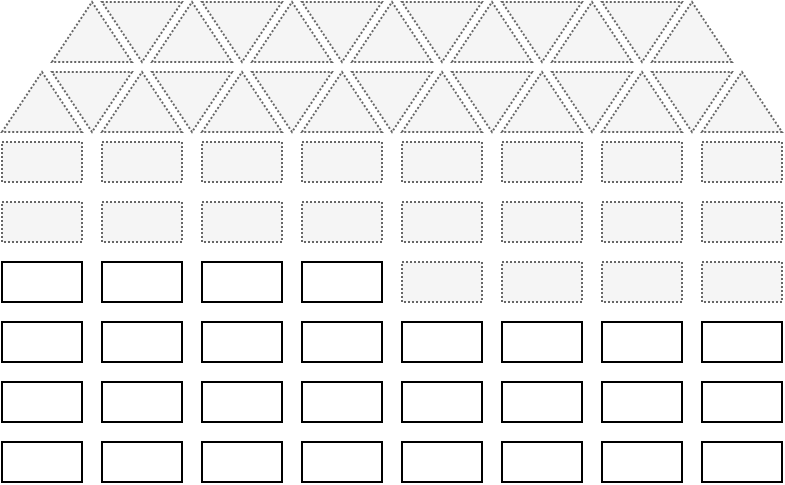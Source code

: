 <mxfile version="20.7.4" type="device"><diagram id="g90ayotOni0DklmD1vrO" name="Page-1"><mxGraphModel dx="992" dy="633" grid="1" gridSize="10" guides="1" tooltips="1" connect="1" arrows="1" fold="1" page="1" pageScale="1" pageWidth="850" pageHeight="1100" math="0" shadow="0"><root><mxCell id="0"/><mxCell id="1" parent="0"/><mxCell id="jlVIBb8CvAJkzaCfpYdi-1" value="" style="rounded=0;whiteSpace=wrap;html=1;" vertex="1" parent="1"><mxGeometry x="80" y="320" width="40" height="20" as="geometry"/></mxCell><mxCell id="jlVIBb8CvAJkzaCfpYdi-2" value="" style="rounded=0;whiteSpace=wrap;html=1;" vertex="1" parent="1"><mxGeometry x="130" y="320" width="40" height="20" as="geometry"/></mxCell><mxCell id="jlVIBb8CvAJkzaCfpYdi-3" value="" style="rounded=0;whiteSpace=wrap;html=1;" vertex="1" parent="1"><mxGeometry x="180" y="320" width="40" height="20" as="geometry"/></mxCell><mxCell id="jlVIBb8CvAJkzaCfpYdi-4" value="" style="rounded=0;whiteSpace=wrap;html=1;" vertex="1" parent="1"><mxGeometry x="230" y="320" width="40" height="20" as="geometry"/></mxCell><mxCell id="jlVIBb8CvAJkzaCfpYdi-5" value="" style="rounded=0;whiteSpace=wrap;html=1;" vertex="1" parent="1"><mxGeometry x="280" y="320" width="40" height="20" as="geometry"/></mxCell><mxCell id="jlVIBb8CvAJkzaCfpYdi-6" value="" style="rounded=0;whiteSpace=wrap;html=1;" vertex="1" parent="1"><mxGeometry x="330" y="320" width="40" height="20" as="geometry"/></mxCell><mxCell id="jlVIBb8CvAJkzaCfpYdi-7" value="" style="rounded=0;whiteSpace=wrap;html=1;" vertex="1" parent="1"><mxGeometry x="380" y="320" width="40" height="20" as="geometry"/></mxCell><mxCell id="jlVIBb8CvAJkzaCfpYdi-8" value="" style="rounded=0;whiteSpace=wrap;html=1;" vertex="1" parent="1"><mxGeometry x="430" y="320" width="40" height="20" as="geometry"/></mxCell><mxCell id="jlVIBb8CvAJkzaCfpYdi-9" value="" style="rounded=0;whiteSpace=wrap;html=1;" vertex="1" parent="1"><mxGeometry x="80" y="290" width="40" height="20" as="geometry"/></mxCell><mxCell id="jlVIBb8CvAJkzaCfpYdi-10" value="" style="rounded=0;whiteSpace=wrap;html=1;" vertex="1" parent="1"><mxGeometry x="130" y="290" width="40" height="20" as="geometry"/></mxCell><mxCell id="jlVIBb8CvAJkzaCfpYdi-11" value="" style="rounded=0;whiteSpace=wrap;html=1;" vertex="1" parent="1"><mxGeometry x="180" y="290" width="40" height="20" as="geometry"/></mxCell><mxCell id="jlVIBb8CvAJkzaCfpYdi-12" value="" style="rounded=0;whiteSpace=wrap;html=1;" vertex="1" parent="1"><mxGeometry x="230" y="290" width="40" height="20" as="geometry"/></mxCell><mxCell id="jlVIBb8CvAJkzaCfpYdi-13" value="" style="rounded=0;whiteSpace=wrap;html=1;" vertex="1" parent="1"><mxGeometry x="280" y="290" width="40" height="20" as="geometry"/></mxCell><mxCell id="jlVIBb8CvAJkzaCfpYdi-14" value="" style="rounded=0;whiteSpace=wrap;html=1;" vertex="1" parent="1"><mxGeometry x="330" y="290" width="40" height="20" as="geometry"/></mxCell><mxCell id="jlVIBb8CvAJkzaCfpYdi-15" value="" style="rounded=0;whiteSpace=wrap;html=1;" vertex="1" parent="1"><mxGeometry x="380" y="290" width="40" height="20" as="geometry"/></mxCell><mxCell id="jlVIBb8CvAJkzaCfpYdi-16" value="" style="rounded=0;whiteSpace=wrap;html=1;" vertex="1" parent="1"><mxGeometry x="430" y="290" width="40" height="20" as="geometry"/></mxCell><mxCell id="jlVIBb8CvAJkzaCfpYdi-17" value="" style="rounded=0;whiteSpace=wrap;html=1;" vertex="1" parent="1"><mxGeometry x="80" y="260" width="40" height="20" as="geometry"/></mxCell><mxCell id="jlVIBb8CvAJkzaCfpYdi-18" value="" style="rounded=0;whiteSpace=wrap;html=1;" vertex="1" parent="1"><mxGeometry x="130" y="260" width="40" height="20" as="geometry"/></mxCell><mxCell id="jlVIBb8CvAJkzaCfpYdi-19" value="" style="rounded=0;whiteSpace=wrap;html=1;" vertex="1" parent="1"><mxGeometry x="180" y="260" width="40" height="20" as="geometry"/></mxCell><mxCell id="jlVIBb8CvAJkzaCfpYdi-20" value="" style="rounded=0;whiteSpace=wrap;html=1;" vertex="1" parent="1"><mxGeometry x="230" y="260" width="40" height="20" as="geometry"/></mxCell><mxCell id="jlVIBb8CvAJkzaCfpYdi-21" value="" style="rounded=0;whiteSpace=wrap;html=1;" vertex="1" parent="1"><mxGeometry x="280" y="260" width="40" height="20" as="geometry"/></mxCell><mxCell id="jlVIBb8CvAJkzaCfpYdi-22" value="" style="rounded=0;whiteSpace=wrap;html=1;" vertex="1" parent="1"><mxGeometry x="330" y="260" width="40" height="20" as="geometry"/></mxCell><mxCell id="jlVIBb8CvAJkzaCfpYdi-23" value="" style="rounded=0;whiteSpace=wrap;html=1;" vertex="1" parent="1"><mxGeometry x="380" y="260" width="40" height="20" as="geometry"/></mxCell><mxCell id="jlVIBb8CvAJkzaCfpYdi-24" value="" style="rounded=0;whiteSpace=wrap;html=1;" vertex="1" parent="1"><mxGeometry x="430" y="260" width="40" height="20" as="geometry"/></mxCell><mxCell id="jlVIBb8CvAJkzaCfpYdi-25" value="" style="rounded=0;whiteSpace=wrap;html=1;" vertex="1" parent="1"><mxGeometry x="80" y="230" width="40" height="20" as="geometry"/></mxCell><mxCell id="jlVIBb8CvAJkzaCfpYdi-26" value="" style="rounded=0;whiteSpace=wrap;html=1;" vertex="1" parent="1"><mxGeometry x="130" y="230" width="40" height="20" as="geometry"/></mxCell><mxCell id="jlVIBb8CvAJkzaCfpYdi-27" value="" style="rounded=0;whiteSpace=wrap;html=1;" vertex="1" parent="1"><mxGeometry x="180" y="230" width="40" height="20" as="geometry"/></mxCell><mxCell id="jlVIBb8CvAJkzaCfpYdi-28" value="" style="rounded=0;whiteSpace=wrap;html=1;" vertex="1" parent="1"><mxGeometry x="230" y="230" width="40" height="20" as="geometry"/></mxCell><mxCell id="jlVIBb8CvAJkzaCfpYdi-33" value="" style="rounded=0;whiteSpace=wrap;html=1;fillColor=#f5f5f5;fontColor=#333333;strokeColor=#666666;dashed=1;dashPattern=1 1;" vertex="1" parent="1"><mxGeometry x="280" y="230" width="40" height="20" as="geometry"/></mxCell><mxCell id="jlVIBb8CvAJkzaCfpYdi-34" value="" style="rounded=0;whiteSpace=wrap;html=1;fillColor=#f5f5f5;fontColor=#333333;strokeColor=#666666;dashed=1;dashPattern=1 1;" vertex="1" parent="1"><mxGeometry x="330" y="230" width="40" height="20" as="geometry"/></mxCell><mxCell id="jlVIBb8CvAJkzaCfpYdi-35" value="" style="rounded=0;whiteSpace=wrap;html=1;fillColor=#f5f5f5;fontColor=#333333;strokeColor=#666666;dashed=1;dashPattern=1 1;" vertex="1" parent="1"><mxGeometry x="380" y="230" width="40" height="20" as="geometry"/></mxCell><mxCell id="jlVIBb8CvAJkzaCfpYdi-36" value="" style="rounded=0;whiteSpace=wrap;html=1;fillColor=#f5f5f5;fontColor=#333333;strokeColor=#666666;dashed=1;dashPattern=1 1;" vertex="1" parent="1"><mxGeometry x="430" y="230" width="40" height="20" as="geometry"/></mxCell><mxCell id="jlVIBb8CvAJkzaCfpYdi-37" value="" style="rounded=0;whiteSpace=wrap;html=1;fillColor=#f5f5f5;fontColor=#333333;strokeColor=#666666;dashed=1;dashPattern=1 1;" vertex="1" parent="1"><mxGeometry x="80" y="200" width="40" height="20" as="geometry"/></mxCell><mxCell id="jlVIBb8CvAJkzaCfpYdi-38" value="" style="rounded=0;whiteSpace=wrap;html=1;fillColor=#f5f5f5;fontColor=#333333;strokeColor=#666666;dashed=1;dashPattern=1 1;" vertex="1" parent="1"><mxGeometry x="130" y="200" width="40" height="20" as="geometry"/></mxCell><mxCell id="jlVIBb8CvAJkzaCfpYdi-39" value="" style="rounded=0;whiteSpace=wrap;html=1;fillColor=#f5f5f5;fontColor=#333333;strokeColor=#666666;dashed=1;dashPattern=1 1;" vertex="1" parent="1"><mxGeometry x="180" y="200" width="40" height="20" as="geometry"/></mxCell><mxCell id="jlVIBb8CvAJkzaCfpYdi-40" value="" style="rounded=0;whiteSpace=wrap;html=1;fillColor=#f5f5f5;fontColor=#333333;strokeColor=#666666;dashed=1;dashPattern=1 1;" vertex="1" parent="1"><mxGeometry x="230" y="200" width="40" height="20" as="geometry"/></mxCell><mxCell id="jlVIBb8CvAJkzaCfpYdi-41" value="" style="rounded=0;whiteSpace=wrap;html=1;fillColor=#f5f5f5;fontColor=#333333;strokeColor=#666666;dashed=1;dashPattern=1 1;" vertex="1" parent="1"><mxGeometry x="280" y="200" width="40" height="20" as="geometry"/></mxCell><mxCell id="jlVIBb8CvAJkzaCfpYdi-42" value="" style="rounded=0;whiteSpace=wrap;html=1;fillColor=#f5f5f5;fontColor=#333333;strokeColor=#666666;dashed=1;dashPattern=1 1;" vertex="1" parent="1"><mxGeometry x="330" y="200" width="40" height="20" as="geometry"/></mxCell><mxCell id="jlVIBb8CvAJkzaCfpYdi-43" value="" style="rounded=0;whiteSpace=wrap;html=1;fillColor=#f5f5f5;fontColor=#333333;strokeColor=#666666;dashed=1;dashPattern=1 1;" vertex="1" parent="1"><mxGeometry x="380" y="200" width="40" height="20" as="geometry"/></mxCell><mxCell id="jlVIBb8CvAJkzaCfpYdi-44" value="" style="rounded=0;whiteSpace=wrap;html=1;fillColor=#f5f5f5;fontColor=#333333;strokeColor=#666666;dashed=1;dashPattern=1 1;" vertex="1" parent="1"><mxGeometry x="430" y="200" width="40" height="20" as="geometry"/></mxCell><mxCell id="jlVIBb8CvAJkzaCfpYdi-45" value="" style="rounded=0;whiteSpace=wrap;html=1;fillColor=#f5f5f5;fontColor=#333333;strokeColor=#666666;dashed=1;dashPattern=1 1;" vertex="1" parent="1"><mxGeometry x="80" y="170" width="40" height="20" as="geometry"/></mxCell><mxCell id="jlVIBb8CvAJkzaCfpYdi-46" value="" style="rounded=0;whiteSpace=wrap;html=1;fillColor=#f5f5f5;fontColor=#333333;strokeColor=#666666;dashed=1;dashPattern=1 1;" vertex="1" parent="1"><mxGeometry x="130" y="170" width="40" height="20" as="geometry"/></mxCell><mxCell id="jlVIBb8CvAJkzaCfpYdi-47" value="" style="rounded=0;whiteSpace=wrap;html=1;fillColor=#f5f5f5;fontColor=#333333;strokeColor=#666666;dashed=1;dashPattern=1 1;" vertex="1" parent="1"><mxGeometry x="180" y="170" width="40" height="20" as="geometry"/></mxCell><mxCell id="jlVIBb8CvAJkzaCfpYdi-48" value="" style="rounded=0;whiteSpace=wrap;html=1;fillColor=#f5f5f5;fontColor=#333333;strokeColor=#666666;dashed=1;dashPattern=1 1;" vertex="1" parent="1"><mxGeometry x="230" y="170" width="40" height="20" as="geometry"/></mxCell><mxCell id="jlVIBb8CvAJkzaCfpYdi-49" value="" style="rounded=0;whiteSpace=wrap;html=1;fillColor=#f5f5f5;fontColor=#333333;strokeColor=#666666;dashed=1;dashPattern=1 1;" vertex="1" parent="1"><mxGeometry x="280" y="170" width="40" height="20" as="geometry"/></mxCell><mxCell id="jlVIBb8CvAJkzaCfpYdi-50" value="" style="rounded=0;whiteSpace=wrap;html=1;fillColor=#f5f5f5;fontColor=#333333;strokeColor=#666666;dashed=1;dashPattern=1 1;" vertex="1" parent="1"><mxGeometry x="330" y="170" width="40" height="20" as="geometry"/></mxCell><mxCell id="jlVIBb8CvAJkzaCfpYdi-51" value="" style="rounded=0;whiteSpace=wrap;html=1;fillColor=#f5f5f5;fontColor=#333333;strokeColor=#666666;dashed=1;dashPattern=1 1;" vertex="1" parent="1"><mxGeometry x="380" y="170" width="40" height="20" as="geometry"/></mxCell><mxCell id="jlVIBb8CvAJkzaCfpYdi-52" value="" style="rounded=0;whiteSpace=wrap;html=1;fillColor=#f5f5f5;fontColor=#333333;strokeColor=#666666;dashed=1;dashPattern=1 1;" vertex="1" parent="1"><mxGeometry x="430" y="170" width="40" height="20" as="geometry"/></mxCell><mxCell id="jlVIBb8CvAJkzaCfpYdi-53" value="" style="triangle;whiteSpace=wrap;html=1;rotation=-90;fillColor=#f5f5f5;fontColor=#333333;strokeColor=#666666;dashed=1;dashPattern=1 1;" vertex="1" parent="1"><mxGeometry x="85" y="130" width="30" height="40" as="geometry"/></mxCell><mxCell id="jlVIBb8CvAJkzaCfpYdi-54" value="" style="triangle;whiteSpace=wrap;html=1;rotation=90;fillColor=#f5f5f5;fontColor=#333333;strokeColor=#666666;dashed=1;dashPattern=1 1;" vertex="1" parent="1"><mxGeometry x="110" y="130" width="30" height="40" as="geometry"/></mxCell><mxCell id="jlVIBb8CvAJkzaCfpYdi-55" value="" style="triangle;whiteSpace=wrap;html=1;rotation=-90;fillColor=#f5f5f5;fontColor=#333333;strokeColor=#666666;dashed=1;dashPattern=1 1;" vertex="1" parent="1"><mxGeometry x="135" y="130" width="30" height="40" as="geometry"/></mxCell><mxCell id="jlVIBb8CvAJkzaCfpYdi-56" value="" style="triangle;whiteSpace=wrap;html=1;rotation=90;fillColor=#f5f5f5;fontColor=#333333;strokeColor=#666666;dashed=1;dashPattern=1 1;" vertex="1" parent="1"><mxGeometry x="160" y="130" width="30" height="40" as="geometry"/></mxCell><mxCell id="jlVIBb8CvAJkzaCfpYdi-57" value="" style="triangle;whiteSpace=wrap;html=1;rotation=-90;fillColor=#f5f5f5;fontColor=#333333;strokeColor=#666666;dashed=1;dashPattern=1 1;" vertex="1" parent="1"><mxGeometry x="185" y="130" width="30" height="40" as="geometry"/></mxCell><mxCell id="jlVIBb8CvAJkzaCfpYdi-58" value="" style="triangle;whiteSpace=wrap;html=1;rotation=90;fillColor=#f5f5f5;fontColor=#333333;strokeColor=#666666;dashed=1;dashPattern=1 1;" vertex="1" parent="1"><mxGeometry x="210" y="130" width="30" height="40" as="geometry"/></mxCell><mxCell id="jlVIBb8CvAJkzaCfpYdi-59" value="" style="triangle;whiteSpace=wrap;html=1;rotation=-90;fillColor=#f5f5f5;fontColor=#333333;strokeColor=#666666;dashed=1;dashPattern=1 1;" vertex="1" parent="1"><mxGeometry x="235" y="130" width="30" height="40" as="geometry"/></mxCell><mxCell id="jlVIBb8CvAJkzaCfpYdi-60" value="" style="triangle;whiteSpace=wrap;html=1;rotation=90;fillColor=#f5f5f5;fontColor=#333333;strokeColor=#666666;dashed=1;dashPattern=1 1;" vertex="1" parent="1"><mxGeometry x="260" y="130" width="30" height="40" as="geometry"/></mxCell><mxCell id="jlVIBb8CvAJkzaCfpYdi-61" value="" style="triangle;whiteSpace=wrap;html=1;rotation=-90;fillColor=#f5f5f5;fontColor=#333333;strokeColor=#666666;dashed=1;dashPattern=1 1;" vertex="1" parent="1"><mxGeometry x="285" y="130" width="30" height="40" as="geometry"/></mxCell><mxCell id="jlVIBb8CvAJkzaCfpYdi-62" value="" style="triangle;whiteSpace=wrap;html=1;rotation=90;fillColor=#f5f5f5;fontColor=#333333;strokeColor=#666666;dashed=1;dashPattern=1 1;" vertex="1" parent="1"><mxGeometry x="310" y="130" width="30" height="40" as="geometry"/></mxCell><mxCell id="jlVIBb8CvAJkzaCfpYdi-63" value="" style="triangle;whiteSpace=wrap;html=1;rotation=-90;fillColor=#f5f5f5;fontColor=#333333;strokeColor=#666666;dashed=1;dashPattern=1 1;" vertex="1" parent="1"><mxGeometry x="335" y="130" width="30" height="40" as="geometry"/></mxCell><mxCell id="jlVIBb8CvAJkzaCfpYdi-64" value="" style="triangle;whiteSpace=wrap;html=1;rotation=90;fillColor=#f5f5f5;fontColor=#333333;strokeColor=#666666;dashed=1;dashPattern=1 1;" vertex="1" parent="1"><mxGeometry x="360" y="130" width="30" height="40" as="geometry"/></mxCell><mxCell id="jlVIBb8CvAJkzaCfpYdi-65" value="" style="triangle;whiteSpace=wrap;html=1;rotation=-90;fillColor=#f5f5f5;fontColor=#333333;strokeColor=#666666;dashed=1;dashPattern=1 1;" vertex="1" parent="1"><mxGeometry x="385" y="130" width="30" height="40" as="geometry"/></mxCell><mxCell id="jlVIBb8CvAJkzaCfpYdi-66" value="" style="triangle;whiteSpace=wrap;html=1;rotation=90;fillColor=#f5f5f5;fontColor=#333333;strokeColor=#666666;dashed=1;dashPattern=1 1;" vertex="1" parent="1"><mxGeometry x="410" y="130" width="30" height="40" as="geometry"/></mxCell><mxCell id="jlVIBb8CvAJkzaCfpYdi-67" value="" style="triangle;whiteSpace=wrap;html=1;rotation=-90;fillColor=#f5f5f5;fontColor=#333333;strokeColor=#666666;dashed=1;dashPattern=1 1;" vertex="1" parent="1"><mxGeometry x="435" y="130" width="30" height="40" as="geometry"/></mxCell><mxCell id="jlVIBb8CvAJkzaCfpYdi-68" value="" style="triangle;whiteSpace=wrap;html=1;rotation=-90;fillColor=#f5f5f5;fontColor=#333333;strokeColor=#666666;dashed=1;dashPattern=1 1;" vertex="1" parent="1"><mxGeometry x="110" y="95" width="30" height="40" as="geometry"/></mxCell><mxCell id="jlVIBb8CvAJkzaCfpYdi-69" value="" style="triangle;whiteSpace=wrap;html=1;rotation=90;fillColor=#f5f5f5;fontColor=#333333;strokeColor=#666666;dashed=1;dashPattern=1 1;" vertex="1" parent="1"><mxGeometry x="135" y="95" width="30" height="40" as="geometry"/></mxCell><mxCell id="jlVIBb8CvAJkzaCfpYdi-70" value="" style="triangle;whiteSpace=wrap;html=1;rotation=-90;fillColor=#f5f5f5;fontColor=#333333;strokeColor=#666666;dashed=1;dashPattern=1 1;" vertex="1" parent="1"><mxGeometry x="160" y="95" width="30" height="40" as="geometry"/></mxCell><mxCell id="jlVIBb8CvAJkzaCfpYdi-71" value="" style="triangle;whiteSpace=wrap;html=1;rotation=90;fillColor=#f5f5f5;fontColor=#333333;strokeColor=#666666;dashed=1;dashPattern=1 1;" vertex="1" parent="1"><mxGeometry x="185" y="95" width="30" height="40" as="geometry"/></mxCell><mxCell id="jlVIBb8CvAJkzaCfpYdi-72" value="" style="triangle;whiteSpace=wrap;html=1;rotation=-90;fillColor=#f5f5f5;fontColor=#333333;strokeColor=#666666;dashed=1;dashPattern=1 1;" vertex="1" parent="1"><mxGeometry x="210" y="95" width="30" height="40" as="geometry"/></mxCell><mxCell id="jlVIBb8CvAJkzaCfpYdi-73" value="" style="triangle;whiteSpace=wrap;html=1;rotation=90;fillColor=#f5f5f5;fontColor=#333333;strokeColor=#666666;dashed=1;dashPattern=1 1;" vertex="1" parent="1"><mxGeometry x="235" y="95" width="30" height="40" as="geometry"/></mxCell><mxCell id="jlVIBb8CvAJkzaCfpYdi-74" value="" style="triangle;whiteSpace=wrap;html=1;rotation=-90;fillColor=#f5f5f5;fontColor=#333333;strokeColor=#666666;dashed=1;dashPattern=1 1;" vertex="1" parent="1"><mxGeometry x="260" y="95" width="30" height="40" as="geometry"/></mxCell><mxCell id="jlVIBb8CvAJkzaCfpYdi-75" value="" style="triangle;whiteSpace=wrap;html=1;rotation=90;fillColor=#f5f5f5;fontColor=#333333;strokeColor=#666666;dashed=1;dashPattern=1 1;" vertex="1" parent="1"><mxGeometry x="285" y="95" width="30" height="40" as="geometry"/></mxCell><mxCell id="jlVIBb8CvAJkzaCfpYdi-76" value="" style="triangle;whiteSpace=wrap;html=1;rotation=-90;fillColor=#f5f5f5;fontColor=#333333;strokeColor=#666666;dashed=1;dashPattern=1 1;" vertex="1" parent="1"><mxGeometry x="310" y="95" width="30" height="40" as="geometry"/></mxCell><mxCell id="jlVIBb8CvAJkzaCfpYdi-77" value="" style="triangle;whiteSpace=wrap;html=1;rotation=90;fillColor=#f5f5f5;fontColor=#333333;strokeColor=#666666;dashed=1;dashPattern=1 1;" vertex="1" parent="1"><mxGeometry x="335" y="95" width="30" height="40" as="geometry"/></mxCell><mxCell id="jlVIBb8CvAJkzaCfpYdi-78" value="" style="triangle;whiteSpace=wrap;html=1;rotation=-90;fillColor=#f5f5f5;fontColor=#333333;strokeColor=#666666;dashed=1;dashPattern=1 1;" vertex="1" parent="1"><mxGeometry x="360" y="95" width="30" height="40" as="geometry"/></mxCell><mxCell id="jlVIBb8CvAJkzaCfpYdi-79" value="" style="triangle;whiteSpace=wrap;html=1;rotation=90;fillColor=#f5f5f5;fontColor=#333333;strokeColor=#666666;dashed=1;dashPattern=1 1;" vertex="1" parent="1"><mxGeometry x="385" y="95" width="30" height="40" as="geometry"/></mxCell><mxCell id="jlVIBb8CvAJkzaCfpYdi-80" value="" style="triangle;whiteSpace=wrap;html=1;rotation=-90;fillColor=#f5f5f5;fontColor=#333333;strokeColor=#666666;dashed=1;dashPattern=1 1;" vertex="1" parent="1"><mxGeometry x="410" y="95" width="30" height="40" as="geometry"/></mxCell></root></mxGraphModel></diagram></mxfile>